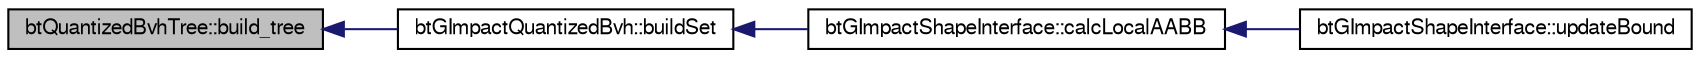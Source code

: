 digraph G
{
  bgcolor="transparent";
  edge [fontname="FreeSans",fontsize=10,labelfontname="FreeSans",labelfontsize=10];
  node [fontname="FreeSans",fontsize=10,shape=record];
  rankdir=LR;
  Node1 [label="btQuantizedBvhTree::build_tree",height=0.2,width=0.4,color="black", fillcolor="grey75", style="filled" fontcolor="black"];
  Node1 -> Node2 [dir=back,color="midnightblue",fontsize=10,style="solid"];
  Node2 [label="btGImpactQuantizedBvh::buildSet",height=0.2,width=0.4,color="black",URL="$classbt_g_impact_quantized_bvh.html#2f061fbf0c6d8a81438861be4add7968",tooltip="this rebuild the entire set"];
  Node2 -> Node3 [dir=back,color="midnightblue",fontsize=10,style="solid"];
  Node3 [label="btGImpactShapeInterface::calcLocalAABB",height=0.2,width=0.4,color="black",URL="$classbt_g_impact_shape_interface.html#1712a4613e20aa9249514dcd97f0a086",tooltip="use this function for perfofm refit in bounding boxes"];
  Node3 -> Node4 [dir=back,color="midnightblue",fontsize=10,style="solid"];
  Node4 [label="btGImpactShapeInterface::updateBound",height=0.2,width=0.4,color="black",URL="$classbt_g_impact_shape_interface.html#cb26c2d7a2aecabd06b996b72b848492",tooltip="performs refit operation"];
}
